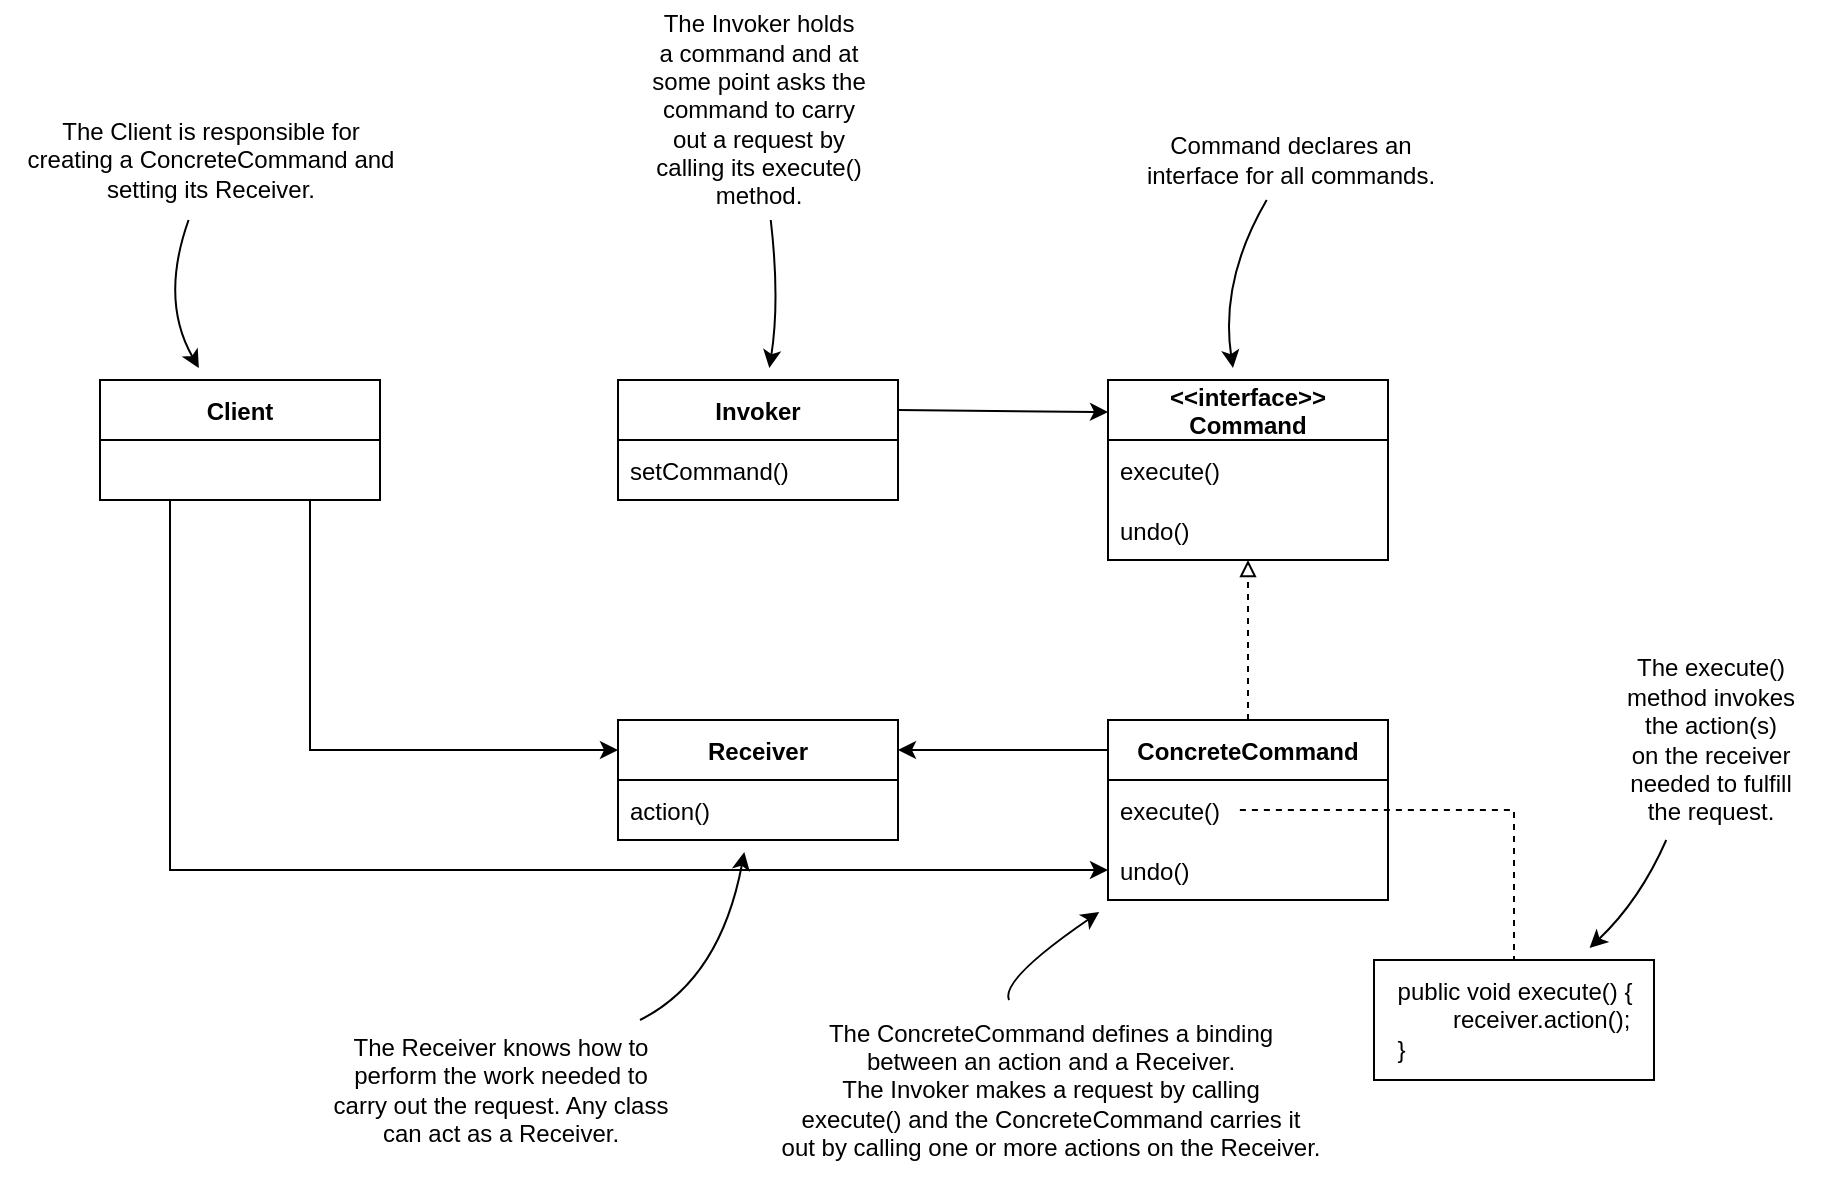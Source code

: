<mxfile version="20.7.4" type="device"><diagram id="ahAyE9eUKxN_0jiChCt0" name="Sayfa -1"><mxGraphModel dx="1420" dy="853" grid="1" gridSize="10" guides="1" tooltips="1" connect="1" arrows="1" fold="1" page="1" pageScale="1" pageWidth="827" pageHeight="1169" math="0" shadow="0"><root><mxCell id="0"/><mxCell id="1" parent="0"/><mxCell id="x5Z5FLF_16gijlX6hyeA-12" value="Client" style="swimlane;fontStyle=1;childLayout=stackLayout;horizontal=1;startSize=30;horizontalStack=0;resizeParent=1;resizeParentMax=0;resizeLast=0;collapsible=1;marginBottom=0;" parent="1" vertex="1"><mxGeometry x="50" y="350" width="140" height="60" as="geometry"/></mxCell><mxCell id="FJuT6B1pxVlyD8HFwG__-1" value="Invoker" style="swimlane;fontStyle=1;childLayout=stackLayout;horizontal=1;startSize=30;horizontalStack=0;resizeParent=1;resizeParentMax=0;resizeLast=0;collapsible=1;marginBottom=0;" vertex="1" parent="1"><mxGeometry x="309" y="350" width="140" height="60" as="geometry"/></mxCell><mxCell id="FJuT6B1pxVlyD8HFwG__-2" value="setCommand()" style="text;strokeColor=none;fillColor=none;align=left;verticalAlign=middle;spacingLeft=4;spacingRight=4;overflow=hidden;points=[[0,0.5],[1,0.5]];portConstraint=eastwest;rotatable=0;" vertex="1" parent="FJuT6B1pxVlyD8HFwG__-1"><mxGeometry y="30" width="140" height="30" as="geometry"/></mxCell><mxCell id="FJuT6B1pxVlyD8HFwG__-9" value="&lt;&lt;interface&gt;&gt;&#10;Command" style="swimlane;fontStyle=1;childLayout=stackLayout;horizontal=1;startSize=30;horizontalStack=0;resizeParent=1;resizeParentMax=0;resizeLast=0;collapsible=1;marginBottom=0;" vertex="1" parent="1"><mxGeometry x="554" y="350" width="140" height="90" as="geometry"/></mxCell><mxCell id="FJuT6B1pxVlyD8HFwG__-10" value="execute()" style="text;strokeColor=none;fillColor=none;align=left;verticalAlign=middle;spacingLeft=4;spacingRight=4;overflow=hidden;points=[[0,0.5],[1,0.5]];portConstraint=eastwest;rotatable=0;" vertex="1" parent="FJuT6B1pxVlyD8HFwG__-9"><mxGeometry y="30" width="140" height="30" as="geometry"/></mxCell><mxCell id="FJuT6B1pxVlyD8HFwG__-11" value="undo()" style="text;strokeColor=none;fillColor=none;align=left;verticalAlign=middle;spacingLeft=4;spacingRight=4;overflow=hidden;points=[[0,0.5],[1,0.5]];portConstraint=eastwest;rotatable=0;" vertex="1" parent="FJuT6B1pxVlyD8HFwG__-9"><mxGeometry y="60" width="140" height="30" as="geometry"/></mxCell><mxCell id="FJuT6B1pxVlyD8HFwG__-12" value="Receiver" style="swimlane;fontStyle=1;childLayout=stackLayout;horizontal=1;startSize=30;horizontalStack=0;resizeParent=1;resizeParentMax=0;resizeLast=0;collapsible=1;marginBottom=0;" vertex="1" parent="1"><mxGeometry x="309" y="520" width="140" height="60" as="geometry"/></mxCell><mxCell id="FJuT6B1pxVlyD8HFwG__-13" value="action()" style="text;strokeColor=none;fillColor=none;align=left;verticalAlign=middle;spacingLeft=4;spacingRight=4;overflow=hidden;points=[[0,0.5],[1,0.5]];portConstraint=eastwest;rotatable=0;" vertex="1" parent="FJuT6B1pxVlyD8HFwG__-12"><mxGeometry y="30" width="140" height="30" as="geometry"/></mxCell><mxCell id="FJuT6B1pxVlyD8HFwG__-17" value="ConcreteCommand" style="swimlane;fontStyle=1;childLayout=stackLayout;horizontal=1;startSize=30;horizontalStack=0;resizeParent=1;resizeParentMax=0;resizeLast=0;collapsible=1;marginBottom=0;" vertex="1" parent="1"><mxGeometry x="554" y="520" width="140" height="90" as="geometry"/></mxCell><mxCell id="FJuT6B1pxVlyD8HFwG__-18" value="execute()" style="text;strokeColor=none;fillColor=none;align=left;verticalAlign=middle;spacingLeft=4;spacingRight=4;overflow=hidden;points=[[0,0.5],[1,0.5]];portConstraint=eastwest;rotatable=0;" vertex="1" parent="FJuT6B1pxVlyD8HFwG__-17"><mxGeometry y="30" width="140" height="30" as="geometry"/></mxCell><mxCell id="FJuT6B1pxVlyD8HFwG__-19" value="undo()" style="text;strokeColor=none;fillColor=none;align=left;verticalAlign=middle;spacingLeft=4;spacingRight=4;overflow=hidden;points=[[0,0.5],[1,0.5]];portConstraint=eastwest;rotatable=0;" vertex="1" parent="FJuT6B1pxVlyD8HFwG__-17"><mxGeometry y="60" width="140" height="30" as="geometry"/></mxCell><mxCell id="FJuT6B1pxVlyD8HFwG__-20" value="public void execute() {&lt;br&gt;&lt;span style=&quot;white-space: pre;&quot;&gt;&#9;&lt;/span&gt;receiver.action();&lt;br&gt;&lt;div style=&quot;text-align: left;&quot;&gt;&lt;span style=&quot;background-color: initial;&quot;&gt;}&lt;/span&gt;&lt;/div&gt;" style="text;html=1;align=center;verticalAlign=middle;resizable=0;points=[];autosize=1;strokeColor=default;fillColor=none;" vertex="1" parent="1"><mxGeometry x="687" y="640" width="140" height="60" as="geometry"/></mxCell><mxCell id="FJuT6B1pxVlyD8HFwG__-21" value="" style="endArrow=classic;html=1;rounded=0;entryX=0;entryY=0.25;entryDx=0;entryDy=0;exitX=0.75;exitY=1;exitDx=0;exitDy=0;" edge="1" parent="1" source="x5Z5FLF_16gijlX6hyeA-12" target="FJuT6B1pxVlyD8HFwG__-12"><mxGeometry width="50" height="50" relative="1" as="geometry"><mxPoint x="420" y="760" as="sourcePoint"/><mxPoint x="470" y="710" as="targetPoint"/><Array as="points"><mxPoint x="155" y="535"/></Array></mxGeometry></mxCell><mxCell id="FJuT6B1pxVlyD8HFwG__-22" value="" style="endArrow=classic;html=1;rounded=0;entryX=0;entryY=0.5;entryDx=0;entryDy=0;exitX=0.25;exitY=1;exitDx=0;exitDy=0;" edge="1" parent="1" source="x5Z5FLF_16gijlX6hyeA-12" target="FJuT6B1pxVlyD8HFwG__-19"><mxGeometry width="50" height="50" relative="1" as="geometry"><mxPoint x="165" y="420" as="sourcePoint"/><mxPoint x="319" y="545" as="targetPoint"/><Array as="points"><mxPoint x="85" y="595"/></Array></mxGeometry></mxCell><mxCell id="FJuT6B1pxVlyD8HFwG__-23" value="" style="edgeStyle=none;orthogonalLoop=1;jettySize=auto;html=1;rounded=0;exitX=0;exitY=0.167;exitDx=0;exitDy=0;exitPerimeter=0;entryX=1;entryY=0.25;entryDx=0;entryDy=0;" edge="1" parent="1" source="FJuT6B1pxVlyD8HFwG__-17" target="FJuT6B1pxVlyD8HFwG__-12"><mxGeometry width="100" relative="1" as="geometry"><mxPoint x="440" y="500" as="sourcePoint"/><mxPoint x="540" y="500" as="targetPoint"/><Array as="points"/></mxGeometry></mxCell><mxCell id="FJuT6B1pxVlyD8HFwG__-24" value="" style="edgeStyle=none;orthogonalLoop=1;jettySize=auto;html=1;rounded=0;exitX=1;exitY=0.25;exitDx=0;exitDy=0;entryX=0;entryY=0.178;entryDx=0;entryDy=0;entryPerimeter=0;" edge="1" parent="1" source="FJuT6B1pxVlyD8HFwG__-1" target="FJuT6B1pxVlyD8HFwG__-9"><mxGeometry width="100" relative="1" as="geometry"><mxPoint x="420" y="380" as="sourcePoint"/><mxPoint x="530" y="310" as="targetPoint"/><Array as="points"/></mxGeometry></mxCell><mxCell id="FJuT6B1pxVlyD8HFwG__-25" value="" style="edgeStyle=none;orthogonalLoop=1;jettySize=auto;html=1;rounded=0;dashed=1;endArrow=block;endFill=0;" edge="1" parent="1" source="FJuT6B1pxVlyD8HFwG__-17" target="FJuT6B1pxVlyD8HFwG__-9"><mxGeometry width="100" relative="1" as="geometry"><mxPoint x="580" y="480" as="sourcePoint"/><mxPoint x="680" y="480" as="targetPoint"/><Array as="points"/></mxGeometry></mxCell><mxCell id="FJuT6B1pxVlyD8HFwG__-26" value="" style="edgeStyle=none;orthogonalLoop=1;jettySize=auto;html=1;rounded=0;dashed=1;endArrow=none;endFill=0;exitX=0.471;exitY=0.5;exitDx=0;exitDy=0;exitPerimeter=0;" edge="1" parent="1" source="FJuT6B1pxVlyD8HFwG__-18" target="FJuT6B1pxVlyD8HFwG__-20"><mxGeometry width="100" relative="1" as="geometry"><mxPoint x="770" y="500" as="sourcePoint"/><mxPoint x="870" y="500" as="targetPoint"/><Array as="points"><mxPoint x="757" y="565"/></Array></mxGeometry></mxCell><mxCell id="FJuT6B1pxVlyD8HFwG__-27" value="The Client is responsible for&#10;creating a ConcreteCommand and&#10;setting its Receiver." style="text;html=1;align=center;verticalAlign=middle;resizable=0;points=[];autosize=1;strokeColor=none;fillColor=none;" vertex="1" parent="1"><mxGeometry y="210" width="210" height="60" as="geometry"/></mxCell><mxCell id="FJuT6B1pxVlyD8HFwG__-28" value="" style="edgeStyle=none;orthogonalLoop=1;jettySize=auto;html=1;endArrow=none;endFill=0;startArrow=classic;startFill=1;curved=1;sourcePerimeterSpacing=6;" edge="1" parent="1" source="x5Z5FLF_16gijlX6hyeA-12" target="FJuT6B1pxVlyD8HFwG__-27"><mxGeometry width="100" relative="1" as="geometry"><mxPoint x="170" y="290" as="sourcePoint"/><mxPoint x="270" y="290" as="targetPoint"/><Array as="points"><mxPoint x="80" y="310"/></Array></mxGeometry></mxCell><mxCell id="FJuT6B1pxVlyD8HFwG__-29" value="&lt;div&gt;The Invoker holds&lt;/div&gt;&lt;div&gt;a command and at&lt;/div&gt;&lt;div&gt;some point asks the&lt;/div&gt;&lt;div&gt;command to carry&lt;/div&gt;&lt;div&gt;out a request by&lt;/div&gt;&lt;div&gt;calling its execute()&lt;/div&gt;&lt;div&gt;method.&lt;/div&gt;" style="text;html=1;align=center;verticalAlign=middle;resizable=0;points=[];autosize=1;strokeColor=none;fillColor=none;" vertex="1" parent="1"><mxGeometry x="314" y="160" width="130" height="110" as="geometry"/></mxCell><mxCell id="FJuT6B1pxVlyD8HFwG__-30" value="" style="edgeStyle=none;orthogonalLoop=1;jettySize=auto;html=1;startArrow=classic;startFill=1;endArrow=none;endFill=0;sourcePerimeterSpacing=6;curved=1;rounded=0;" edge="1" parent="1" source="FJuT6B1pxVlyD8HFwG__-1" target="FJuT6B1pxVlyD8HFwG__-29"><mxGeometry width="100" relative="1" as="geometry"><mxPoint x="300" y="300" as="sourcePoint"/><mxPoint x="400" y="300" as="targetPoint"/><Array as="points"><mxPoint x="390" y="310"/></Array></mxGeometry></mxCell><mxCell id="FJuT6B1pxVlyD8HFwG__-31" value="Command declares an&lt;br&gt;interface for all commands." style="text;html=1;align=center;verticalAlign=middle;resizable=0;points=[];autosize=1;strokeColor=none;fillColor=none;" vertex="1" parent="1"><mxGeometry x="560" y="220" width="170" height="40" as="geometry"/></mxCell><mxCell id="FJuT6B1pxVlyD8HFwG__-32" value="" style="edgeStyle=none;orthogonalLoop=1;jettySize=auto;html=1;startArrow=classic;startFill=1;endArrow=none;endFill=0;sourcePerimeterSpacing=6;curved=1;rounded=0;" edge="1" parent="1" source="FJuT6B1pxVlyD8HFwG__-9" target="FJuT6B1pxVlyD8HFwG__-31"><mxGeometry width="100" relative="1" as="geometry"><mxPoint x="394.657" y="354" as="sourcePoint"/><mxPoint x="395.368" y="280" as="targetPoint"/><Array as="points"><mxPoint x="610" y="300"/></Array></mxGeometry></mxCell><mxCell id="FJuT6B1pxVlyD8HFwG__-33" value="&lt;div&gt;The Receiver knows how to&lt;/div&gt;&lt;div&gt;perform the work needed to&lt;/div&gt;&lt;div&gt;carry out the request. Any class&lt;/div&gt;&lt;div&gt;can act as a Receiver.&lt;/div&gt;" style="text;html=1;align=center;verticalAlign=middle;resizable=0;points=[];autosize=1;strokeColor=none;fillColor=none;" vertex="1" parent="1"><mxGeometry x="155" y="670" width="190" height="70" as="geometry"/></mxCell><mxCell id="FJuT6B1pxVlyD8HFwG__-34" value="" style="edgeStyle=none;orthogonalLoop=1;jettySize=auto;html=1;startArrow=classic;startFill=1;endArrow=none;endFill=0;sourcePerimeterSpacing=6;curved=1;rounded=0;" edge="1" parent="1" source="FJuT6B1pxVlyD8HFwG__-12" target="FJuT6B1pxVlyD8HFwG__-33"><mxGeometry width="100" relative="1" as="geometry"><mxPoint x="394.657" y="354" as="sourcePoint"/><mxPoint x="395.368" y="280" as="targetPoint"/><Array as="points"><mxPoint x="360" y="650"/></Array></mxGeometry></mxCell><mxCell id="FJuT6B1pxVlyD8HFwG__-35" value="&lt;div&gt;The ConcreteCommand defines&amp;nbsp;&lt;span style=&quot;background-color: initial;&quot;&gt;a binding&lt;/span&gt;&lt;/div&gt;&lt;div&gt;&lt;span style=&quot;background-color: initial;&quot;&gt;between an&amp;nbsp;&lt;/span&gt;&lt;span style=&quot;background-color: initial;&quot;&gt;action and&amp;nbsp;&lt;/span&gt;&lt;span style=&quot;background-color: initial;&quot;&gt;a Receiver.&lt;/span&gt;&lt;/div&gt;&lt;div&gt;&lt;span style=&quot;background-color: initial;&quot;&gt;The Invoker makes&amp;nbsp;&lt;/span&gt;&lt;span style=&quot;background-color: initial;&quot;&gt;a request by&amp;nbsp;&lt;/span&gt;&lt;span style=&quot;background-color: initial;&quot;&gt;calling&lt;/span&gt;&lt;/div&gt;&lt;div&gt;&lt;span style=&quot;background-color: initial;&quot;&gt;execute() and&amp;nbsp;&lt;/span&gt;&lt;span style=&quot;background-color: initial;&quot;&gt;the ConcreteCommand carries it&lt;/span&gt;&lt;/div&gt;&lt;div&gt;out by calling one or more actions on the Receiver.&lt;/div&gt;" style="text;html=1;align=center;verticalAlign=middle;resizable=0;points=[];autosize=1;strokeColor=none;fillColor=none;" vertex="1" parent="1"><mxGeometry x="380" y="660" width="290" height="90" as="geometry"/></mxCell><mxCell id="FJuT6B1pxVlyD8HFwG__-36" value="" style="edgeStyle=none;orthogonalLoop=1;jettySize=auto;html=1;startArrow=classic;startFill=1;endArrow=none;endFill=0;sourcePerimeterSpacing=6;curved=1;rounded=0;" edge="1" parent="1" source="FJuT6B1pxVlyD8HFwG__-17" target="FJuT6B1pxVlyD8HFwG__-35"><mxGeometry width="100" relative="1" as="geometry"><mxPoint x="382.16" y="596" as="sourcePoint"/><mxPoint x="330" y="680" as="targetPoint"/><Array as="points"><mxPoint x="500" y="650"/></Array></mxGeometry></mxCell><mxCell id="FJuT6B1pxVlyD8HFwG__-37" value="&lt;div&gt;The execute()&lt;/div&gt;&lt;div&gt;method invokes&lt;/div&gt;&lt;div&gt;the action(s)&lt;/div&gt;&lt;div&gt;on the receiver&lt;/div&gt;&lt;div&gt;needed to fulfill&lt;/div&gt;&lt;div&gt;the request.&lt;/div&gt;" style="text;html=1;align=center;verticalAlign=middle;resizable=0;points=[];autosize=1;strokeColor=none;fillColor=none;" vertex="1" parent="1"><mxGeometry x="800" y="480" width="110" height="100" as="geometry"/></mxCell><mxCell id="FJuT6B1pxVlyD8HFwG__-38" value="" style="edgeStyle=none;orthogonalLoop=1;jettySize=auto;html=1;startArrow=classic;startFill=1;endArrow=none;endFill=0;sourcePerimeterSpacing=6;curved=1;rounded=0;" edge="1" parent="1" source="FJuT6B1pxVlyD8HFwG__-20" target="FJuT6B1pxVlyD8HFwG__-37"><mxGeometry width="100" relative="1" as="geometry"><mxPoint x="840" y="610" as="sourcePoint"/><mxPoint x="940" y="610" as="targetPoint"/><Array as="points"><mxPoint x="820" y="610"/></Array></mxGeometry></mxCell></root></mxGraphModel></diagram></mxfile>